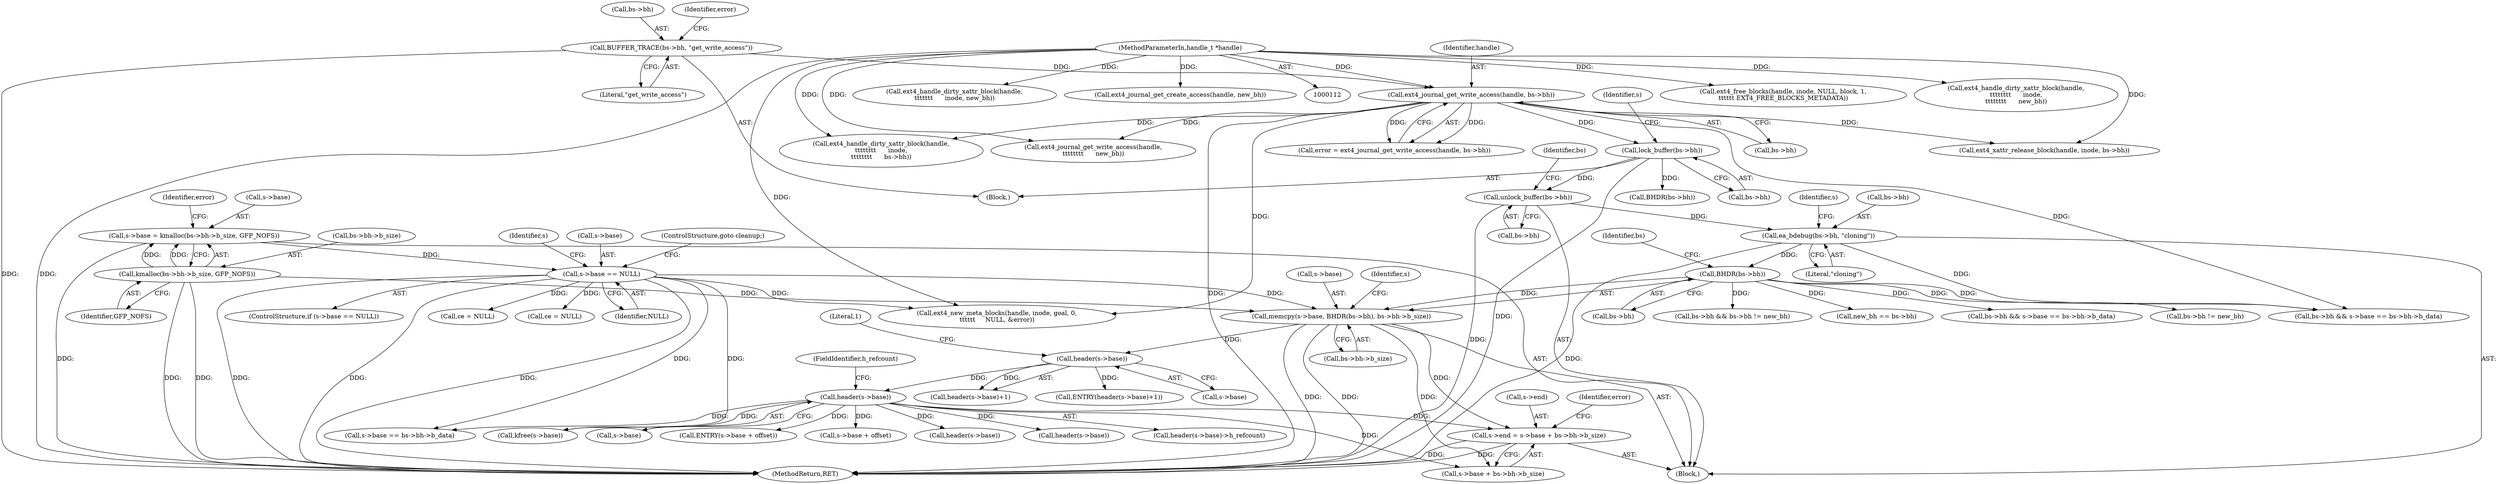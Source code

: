 digraph "0_linux_82939d7999dfc1f1998c4b1c12e2f19edbdff272_3@integer" {
"1000364" [label="(Call,s->end = s->base + bs->bh->b_size)"];
"1000347" [label="(Call,header(s->base))"];
"1000340" [label="(Call,header(s->base))"];
"1000321" [label="(Call,memcpy(s->base, BHDR(bs->bh), bs->bh->b_size))"];
"1000315" [label="(Call,s->base == NULL)"];
"1000299" [label="(Call,s->base = kmalloc(bs->bh->b_size, GFP_NOFS))"];
"1000303" [label="(Call,kmalloc(bs->bh->b_size, GFP_NOFS))"];
"1000325" [label="(Call,BHDR(bs->bh))"];
"1000294" [label="(Call,ea_bdebug(bs->bh, \"cloning\"))"];
"1000290" [label="(Call,unlock_buffer(bs->bh))"];
"1000183" [label="(Call,lock_buffer(bs->bh))"];
"1000175" [label="(Call,ext4_journal_get_write_access(handle, bs->bh))"];
"1000113" [label="(MethodParameterIn,handle_t *handle)"];
"1000168" [label="(Call,BUFFER_TRACE(bs->bh, \"get_write_access\"))"];
"1000168" [label="(Call,BUFFER_TRACE(bs->bh, \"get_write_access\"))"];
"1000368" [label="(Call,s->base + bs->bh->b_size)"];
"1000336" [label="(Identifier,s)"];
"1000300" [label="(Call,s->base)"];
"1000172" [label="(Literal,\"get_write_access\")"];
"1000765" [label="(Call,bs->bh != new_bh)"];
"1000315" [label="(Call,s->base == NULL)"];
"1000316" [label="(Call,s->base)"];
"1000351" [label="(FieldIdentifier,h_refcount)"];
"1000309" [label="(Identifier,GFP_NOFS)"];
"1000698" [label="(Call,ext4_free_blocks(handle, inode, NULL, block, 1,\n\t\t\t\t\t\t EXT4_FREE_BLOCKS_METADATA))"];
"1000589" [label="(Call,ext4_handle_dirty_xattr_block(handle,\n\t\t\t\t\t\t\t\t      inode,\n\t\t\t\t\t\t\t\t      new_bh))"];
"1000175" [label="(Call,ext4_journal_get_write_access(handle, bs->bh))"];
"1000321" [label="(Call,memcpy(s->base, BHDR(bs->bh), bs->bh->b_size))"];
"1000340" [label="(Call,header(s->base))"];
"1000499" [label="(Call,header(s->base))"];
"1000275" [label="(Block,)"];
"1000176" [label="(Identifier,handle)"];
"1000365" [label="(Call,s->end)"];
"1000203" [label="(Call,BHDR(bs->bh))"];
"1000325" [label="(Call,BHDR(bs->bh))"];
"1000296" [label="(Identifier,bs)"];
"1000657" [label="(Call,ext4_new_meta_blocks(handle, inode, goal, 0,\n\t\t\t\t\t\t     NULL, &error))"];
"1000320" [label="(ControlStructure,goto cleanup;)"];
"1000294" [label="(Call,ea_bdebug(bs->bh, \"cloning\"))"];
"1000789" [label="(Call,bs->bh && s->base == bs->bh->b_data)"];
"1000761" [label="(Call,bs->bh && bs->bh != new_bh)"];
"1000169" [label="(Call,bs->bh)"];
"1000301" [label="(Identifier,s)"];
"1000322" [label="(Call,s->base)"];
"1000364" [label="(Call,s->end = s->base + bs->bh->b_size)"];
"1000346" [label="(Call,header(s->base)->h_refcount)"];
"1000298" [label="(Literal,\"cloning\")"];
"1000113" [label="(MethodParameterIn,handle_t *handle)"];
"1000174" [label="(Identifier,error)"];
"1000311" [label="(Identifier,error)"];
"1000509" [label="(Call,new_bh == bs->bh)"];
"1000793" [label="(Call,s->base == bs->bh->b_data)"];
"1000323" [label="(Identifier,s)"];
"1000192" [label="(Identifier,s)"];
"1000825" [label="(MethodReturn,RET)"];
"1000563" [label="(Call,ce = NULL)"];
"1000299" [label="(Call,s->base = kmalloc(bs->bh->b_size, GFP_NOFS))"];
"1000770" [label="(Call,ext4_xattr_release_block(handle, inode, bs->bh))"];
"1000607" [label="(Call,bs->bh && s->base == bs->bh->b_data)"];
"1000348" [label="(Call,s->base)"];
"1000602" [label="(Call,ce = NULL)"];
"1000358" [label="(Call,ENTRY(s->base + offset))"];
"1000177" [label="(Call,bs->bh)"];
"1000535" [label="(Call,ext4_journal_get_write_access(handle,\n\t\t\t\t\t\t\t\t      new_bh))"];
"1000295" [label="(Call,bs->bh)"];
"1000290" [label="(Call,unlock_buffer(bs->bh))"];
"1000802" [label="(Call,kfree(s->base))"];
"1000329" [label="(Call,bs->bh->b_size)"];
"1000326" [label="(Call,bs->bh)"];
"1000173" [label="(Call,error = ext4_journal_get_write_access(handle, bs->bh))"];
"1000264" [label="(Call,ext4_handle_dirty_xattr_block(handle,\n\t\t\t\t\t\t\t\t      inode,\n\t\t\t\t\t\t\t\t      bs->bh))"];
"1000341" [label="(Call,s->base)"];
"1000291" [label="(Call,bs->bh)"];
"1000460" [label="(Identifier,error)"];
"1000359" [label="(Call,s->base + offset)"];
"1000319" [label="(Identifier,NULL)"];
"1000303" [label="(Call,kmalloc(bs->bh->b_size, GFP_NOFS))"];
"1000304" [label="(Call,bs->bh->b_size)"];
"1000480" [label="(Call,header(s->base))"];
"1000338" [label="(Call,ENTRY(header(s->base)+1))"];
"1000347" [label="(Call,header(s->base))"];
"1000184" [label="(Call,bs->bh)"];
"1000742" [label="(Call,ext4_handle_dirty_xattr_block(handle,\n\t\t\t\t\t\t\t      inode, new_bh))"];
"1000710" [label="(Call,ext4_journal_get_create_access(handle, new_bh))"];
"1000183" [label="(Call,lock_buffer(bs->bh))"];
"1000167" [label="(Block,)"];
"1000314" [label="(ControlStructure,if (s->base == NULL))"];
"1000331" [label="(Identifier,bs)"];
"1000344" [label="(Literal,1)"];
"1000339" [label="(Call,header(s->base)+1)"];
"1000364" -> "1000275"  [label="AST: "];
"1000364" -> "1000368"  [label="CFG: "];
"1000365" -> "1000364"  [label="AST: "];
"1000368" -> "1000364"  [label="AST: "];
"1000460" -> "1000364"  [label="CFG: "];
"1000364" -> "1000825"  [label="DDG: "];
"1000364" -> "1000825"  [label="DDG: "];
"1000347" -> "1000364"  [label="DDG: "];
"1000321" -> "1000364"  [label="DDG: "];
"1000347" -> "1000346"  [label="AST: "];
"1000347" -> "1000348"  [label="CFG: "];
"1000348" -> "1000347"  [label="AST: "];
"1000351" -> "1000347"  [label="CFG: "];
"1000340" -> "1000347"  [label="DDG: "];
"1000347" -> "1000358"  [label="DDG: "];
"1000347" -> "1000359"  [label="DDG: "];
"1000347" -> "1000368"  [label="DDG: "];
"1000347" -> "1000480"  [label="DDG: "];
"1000347" -> "1000499"  [label="DDG: "];
"1000347" -> "1000793"  [label="DDG: "];
"1000347" -> "1000802"  [label="DDG: "];
"1000340" -> "1000339"  [label="AST: "];
"1000340" -> "1000341"  [label="CFG: "];
"1000341" -> "1000340"  [label="AST: "];
"1000344" -> "1000340"  [label="CFG: "];
"1000340" -> "1000338"  [label="DDG: "];
"1000340" -> "1000339"  [label="DDG: "];
"1000321" -> "1000340"  [label="DDG: "];
"1000321" -> "1000275"  [label="AST: "];
"1000321" -> "1000329"  [label="CFG: "];
"1000322" -> "1000321"  [label="AST: "];
"1000325" -> "1000321"  [label="AST: "];
"1000329" -> "1000321"  [label="AST: "];
"1000336" -> "1000321"  [label="CFG: "];
"1000321" -> "1000825"  [label="DDG: "];
"1000321" -> "1000825"  [label="DDG: "];
"1000315" -> "1000321"  [label="DDG: "];
"1000325" -> "1000321"  [label="DDG: "];
"1000303" -> "1000321"  [label="DDG: "];
"1000321" -> "1000368"  [label="DDG: "];
"1000315" -> "1000314"  [label="AST: "];
"1000315" -> "1000319"  [label="CFG: "];
"1000316" -> "1000315"  [label="AST: "];
"1000319" -> "1000315"  [label="AST: "];
"1000320" -> "1000315"  [label="CFG: "];
"1000323" -> "1000315"  [label="CFG: "];
"1000315" -> "1000825"  [label="DDG: "];
"1000315" -> "1000825"  [label="DDG: "];
"1000315" -> "1000825"  [label="DDG: "];
"1000299" -> "1000315"  [label="DDG: "];
"1000315" -> "1000563"  [label="DDG: "];
"1000315" -> "1000602"  [label="DDG: "];
"1000315" -> "1000657"  [label="DDG: "];
"1000315" -> "1000793"  [label="DDG: "];
"1000315" -> "1000802"  [label="DDG: "];
"1000299" -> "1000275"  [label="AST: "];
"1000299" -> "1000303"  [label="CFG: "];
"1000300" -> "1000299"  [label="AST: "];
"1000303" -> "1000299"  [label="AST: "];
"1000311" -> "1000299"  [label="CFG: "];
"1000299" -> "1000825"  [label="DDG: "];
"1000303" -> "1000299"  [label="DDG: "];
"1000303" -> "1000299"  [label="DDG: "];
"1000303" -> "1000309"  [label="CFG: "];
"1000304" -> "1000303"  [label="AST: "];
"1000309" -> "1000303"  [label="AST: "];
"1000303" -> "1000825"  [label="DDG: "];
"1000303" -> "1000825"  [label="DDG: "];
"1000325" -> "1000326"  [label="CFG: "];
"1000326" -> "1000325"  [label="AST: "];
"1000331" -> "1000325"  [label="CFG: "];
"1000294" -> "1000325"  [label="DDG: "];
"1000325" -> "1000509"  [label="DDG: "];
"1000325" -> "1000607"  [label="DDG: "];
"1000325" -> "1000761"  [label="DDG: "];
"1000325" -> "1000765"  [label="DDG: "];
"1000325" -> "1000789"  [label="DDG: "];
"1000294" -> "1000275"  [label="AST: "];
"1000294" -> "1000298"  [label="CFG: "];
"1000295" -> "1000294"  [label="AST: "];
"1000298" -> "1000294"  [label="AST: "];
"1000301" -> "1000294"  [label="CFG: "];
"1000294" -> "1000825"  [label="DDG: "];
"1000290" -> "1000294"  [label="DDG: "];
"1000294" -> "1000789"  [label="DDG: "];
"1000290" -> "1000275"  [label="AST: "];
"1000290" -> "1000291"  [label="CFG: "];
"1000291" -> "1000290"  [label="AST: "];
"1000296" -> "1000290"  [label="CFG: "];
"1000290" -> "1000825"  [label="DDG: "];
"1000183" -> "1000290"  [label="DDG: "];
"1000183" -> "1000167"  [label="AST: "];
"1000183" -> "1000184"  [label="CFG: "];
"1000184" -> "1000183"  [label="AST: "];
"1000192" -> "1000183"  [label="CFG: "];
"1000183" -> "1000825"  [label="DDG: "];
"1000175" -> "1000183"  [label="DDG: "];
"1000183" -> "1000203"  [label="DDG: "];
"1000175" -> "1000173"  [label="AST: "];
"1000175" -> "1000177"  [label="CFG: "];
"1000176" -> "1000175"  [label="AST: "];
"1000177" -> "1000175"  [label="AST: "];
"1000173" -> "1000175"  [label="CFG: "];
"1000175" -> "1000825"  [label="DDG: "];
"1000175" -> "1000173"  [label="DDG: "];
"1000175" -> "1000173"  [label="DDG: "];
"1000113" -> "1000175"  [label="DDG: "];
"1000168" -> "1000175"  [label="DDG: "];
"1000175" -> "1000264"  [label="DDG: "];
"1000175" -> "1000535"  [label="DDG: "];
"1000175" -> "1000657"  [label="DDG: "];
"1000175" -> "1000770"  [label="DDG: "];
"1000175" -> "1000789"  [label="DDG: "];
"1000113" -> "1000112"  [label="AST: "];
"1000113" -> "1000825"  [label="DDG: "];
"1000113" -> "1000264"  [label="DDG: "];
"1000113" -> "1000535"  [label="DDG: "];
"1000113" -> "1000589"  [label="DDG: "];
"1000113" -> "1000657"  [label="DDG: "];
"1000113" -> "1000698"  [label="DDG: "];
"1000113" -> "1000710"  [label="DDG: "];
"1000113" -> "1000742"  [label="DDG: "];
"1000113" -> "1000770"  [label="DDG: "];
"1000168" -> "1000167"  [label="AST: "];
"1000168" -> "1000172"  [label="CFG: "];
"1000169" -> "1000168"  [label="AST: "];
"1000172" -> "1000168"  [label="AST: "];
"1000174" -> "1000168"  [label="CFG: "];
"1000168" -> "1000825"  [label="DDG: "];
}
